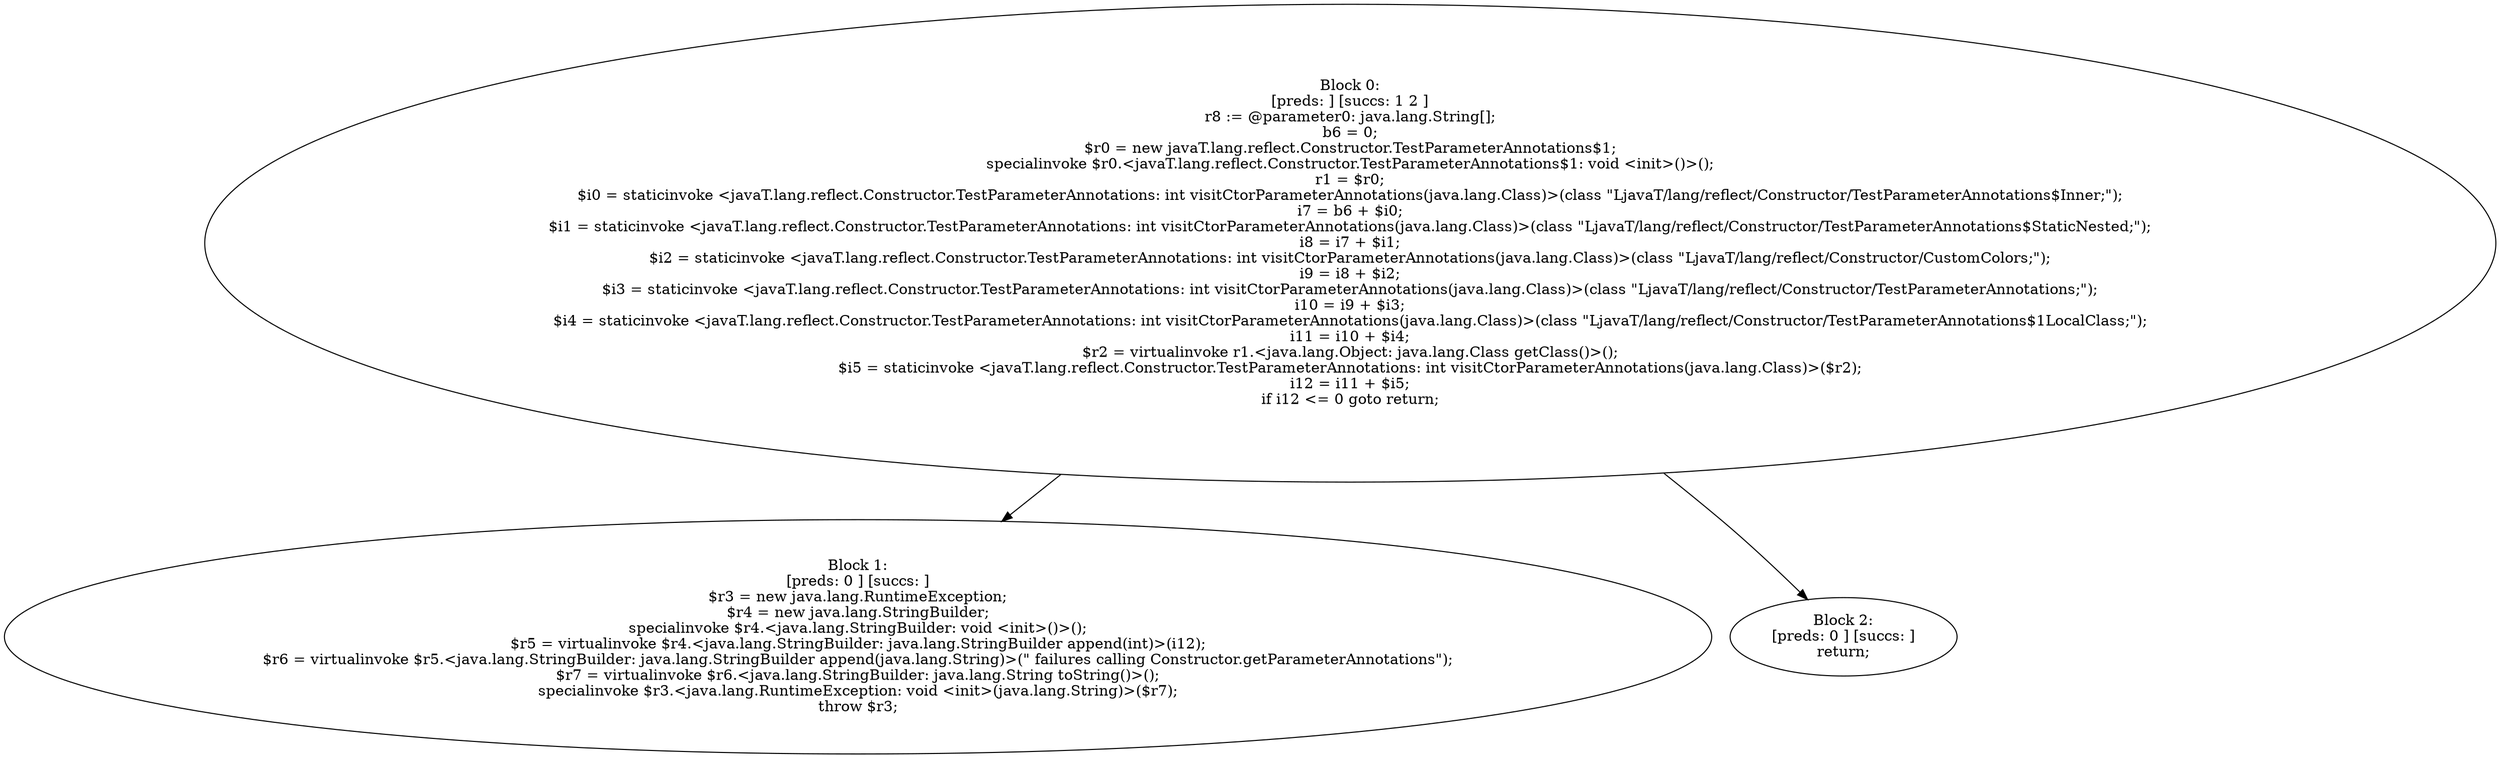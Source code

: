 digraph "unitGraph" {
    "Block 0:
[preds: ] [succs: 1 2 ]
r8 := @parameter0: java.lang.String[];
b6 = 0;
$r0 = new javaT.lang.reflect.Constructor.TestParameterAnnotations$1;
specialinvoke $r0.<javaT.lang.reflect.Constructor.TestParameterAnnotations$1: void <init>()>();
r1 = $r0;
$i0 = staticinvoke <javaT.lang.reflect.Constructor.TestParameterAnnotations: int visitCtorParameterAnnotations(java.lang.Class)>(class \"LjavaT/lang/reflect/Constructor/TestParameterAnnotations$Inner;\");
i7 = b6 + $i0;
$i1 = staticinvoke <javaT.lang.reflect.Constructor.TestParameterAnnotations: int visitCtorParameterAnnotations(java.lang.Class)>(class \"LjavaT/lang/reflect/Constructor/TestParameterAnnotations$StaticNested;\");
i8 = i7 + $i1;
$i2 = staticinvoke <javaT.lang.reflect.Constructor.TestParameterAnnotations: int visitCtorParameterAnnotations(java.lang.Class)>(class \"LjavaT/lang/reflect/Constructor/CustomColors;\");
i9 = i8 + $i2;
$i3 = staticinvoke <javaT.lang.reflect.Constructor.TestParameterAnnotations: int visitCtorParameterAnnotations(java.lang.Class)>(class \"LjavaT/lang/reflect/Constructor/TestParameterAnnotations;\");
i10 = i9 + $i3;
$i4 = staticinvoke <javaT.lang.reflect.Constructor.TestParameterAnnotations: int visitCtorParameterAnnotations(java.lang.Class)>(class \"LjavaT/lang/reflect/Constructor/TestParameterAnnotations$1LocalClass;\");
i11 = i10 + $i4;
$r2 = virtualinvoke r1.<java.lang.Object: java.lang.Class getClass()>();
$i5 = staticinvoke <javaT.lang.reflect.Constructor.TestParameterAnnotations: int visitCtorParameterAnnotations(java.lang.Class)>($r2);
i12 = i11 + $i5;
if i12 <= 0 goto return;
"
    "Block 1:
[preds: 0 ] [succs: ]
$r3 = new java.lang.RuntimeException;
$r4 = new java.lang.StringBuilder;
specialinvoke $r4.<java.lang.StringBuilder: void <init>()>();
$r5 = virtualinvoke $r4.<java.lang.StringBuilder: java.lang.StringBuilder append(int)>(i12);
$r6 = virtualinvoke $r5.<java.lang.StringBuilder: java.lang.StringBuilder append(java.lang.String)>(\" failures calling Constructor.getParameterAnnotations\");
$r7 = virtualinvoke $r6.<java.lang.StringBuilder: java.lang.String toString()>();
specialinvoke $r3.<java.lang.RuntimeException: void <init>(java.lang.String)>($r7);
throw $r3;
"
    "Block 2:
[preds: 0 ] [succs: ]
return;
"
    "Block 0:
[preds: ] [succs: 1 2 ]
r8 := @parameter0: java.lang.String[];
b6 = 0;
$r0 = new javaT.lang.reflect.Constructor.TestParameterAnnotations$1;
specialinvoke $r0.<javaT.lang.reflect.Constructor.TestParameterAnnotations$1: void <init>()>();
r1 = $r0;
$i0 = staticinvoke <javaT.lang.reflect.Constructor.TestParameterAnnotations: int visitCtorParameterAnnotations(java.lang.Class)>(class \"LjavaT/lang/reflect/Constructor/TestParameterAnnotations$Inner;\");
i7 = b6 + $i0;
$i1 = staticinvoke <javaT.lang.reflect.Constructor.TestParameterAnnotations: int visitCtorParameterAnnotations(java.lang.Class)>(class \"LjavaT/lang/reflect/Constructor/TestParameterAnnotations$StaticNested;\");
i8 = i7 + $i1;
$i2 = staticinvoke <javaT.lang.reflect.Constructor.TestParameterAnnotations: int visitCtorParameterAnnotations(java.lang.Class)>(class \"LjavaT/lang/reflect/Constructor/CustomColors;\");
i9 = i8 + $i2;
$i3 = staticinvoke <javaT.lang.reflect.Constructor.TestParameterAnnotations: int visitCtorParameterAnnotations(java.lang.Class)>(class \"LjavaT/lang/reflect/Constructor/TestParameterAnnotations;\");
i10 = i9 + $i3;
$i4 = staticinvoke <javaT.lang.reflect.Constructor.TestParameterAnnotations: int visitCtorParameterAnnotations(java.lang.Class)>(class \"LjavaT/lang/reflect/Constructor/TestParameterAnnotations$1LocalClass;\");
i11 = i10 + $i4;
$r2 = virtualinvoke r1.<java.lang.Object: java.lang.Class getClass()>();
$i5 = staticinvoke <javaT.lang.reflect.Constructor.TestParameterAnnotations: int visitCtorParameterAnnotations(java.lang.Class)>($r2);
i12 = i11 + $i5;
if i12 <= 0 goto return;
"->"Block 1:
[preds: 0 ] [succs: ]
$r3 = new java.lang.RuntimeException;
$r4 = new java.lang.StringBuilder;
specialinvoke $r4.<java.lang.StringBuilder: void <init>()>();
$r5 = virtualinvoke $r4.<java.lang.StringBuilder: java.lang.StringBuilder append(int)>(i12);
$r6 = virtualinvoke $r5.<java.lang.StringBuilder: java.lang.StringBuilder append(java.lang.String)>(\" failures calling Constructor.getParameterAnnotations\");
$r7 = virtualinvoke $r6.<java.lang.StringBuilder: java.lang.String toString()>();
specialinvoke $r3.<java.lang.RuntimeException: void <init>(java.lang.String)>($r7);
throw $r3;
";
    "Block 0:
[preds: ] [succs: 1 2 ]
r8 := @parameter0: java.lang.String[];
b6 = 0;
$r0 = new javaT.lang.reflect.Constructor.TestParameterAnnotations$1;
specialinvoke $r0.<javaT.lang.reflect.Constructor.TestParameterAnnotations$1: void <init>()>();
r1 = $r0;
$i0 = staticinvoke <javaT.lang.reflect.Constructor.TestParameterAnnotations: int visitCtorParameterAnnotations(java.lang.Class)>(class \"LjavaT/lang/reflect/Constructor/TestParameterAnnotations$Inner;\");
i7 = b6 + $i0;
$i1 = staticinvoke <javaT.lang.reflect.Constructor.TestParameterAnnotations: int visitCtorParameterAnnotations(java.lang.Class)>(class \"LjavaT/lang/reflect/Constructor/TestParameterAnnotations$StaticNested;\");
i8 = i7 + $i1;
$i2 = staticinvoke <javaT.lang.reflect.Constructor.TestParameterAnnotations: int visitCtorParameterAnnotations(java.lang.Class)>(class \"LjavaT/lang/reflect/Constructor/CustomColors;\");
i9 = i8 + $i2;
$i3 = staticinvoke <javaT.lang.reflect.Constructor.TestParameterAnnotations: int visitCtorParameterAnnotations(java.lang.Class)>(class \"LjavaT/lang/reflect/Constructor/TestParameterAnnotations;\");
i10 = i9 + $i3;
$i4 = staticinvoke <javaT.lang.reflect.Constructor.TestParameterAnnotations: int visitCtorParameterAnnotations(java.lang.Class)>(class \"LjavaT/lang/reflect/Constructor/TestParameterAnnotations$1LocalClass;\");
i11 = i10 + $i4;
$r2 = virtualinvoke r1.<java.lang.Object: java.lang.Class getClass()>();
$i5 = staticinvoke <javaT.lang.reflect.Constructor.TestParameterAnnotations: int visitCtorParameterAnnotations(java.lang.Class)>($r2);
i12 = i11 + $i5;
if i12 <= 0 goto return;
"->"Block 2:
[preds: 0 ] [succs: ]
return;
";
}
